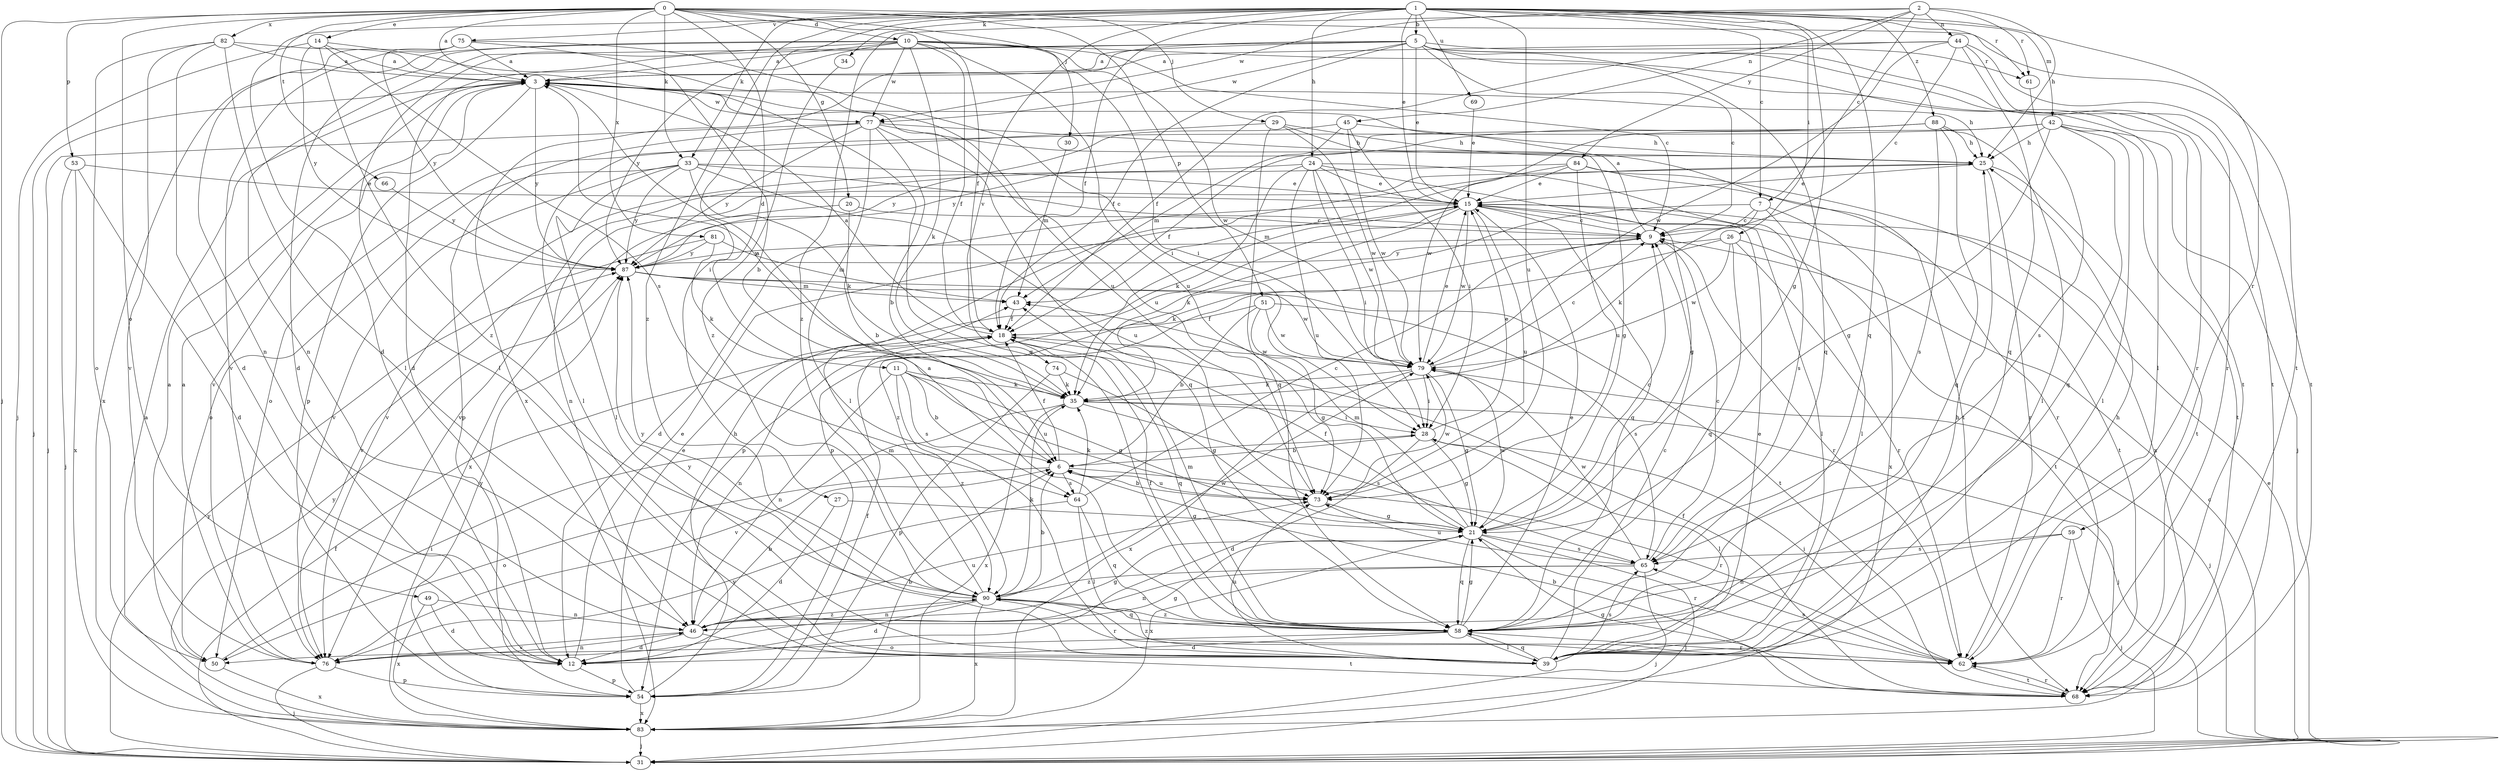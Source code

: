 strict digraph  {
0;
1;
2;
3;
5;
6;
7;
9;
10;
11;
12;
14;
15;
18;
20;
21;
24;
25;
26;
27;
28;
29;
30;
31;
33;
34;
35;
39;
42;
43;
44;
45;
46;
49;
50;
51;
53;
54;
58;
59;
61;
62;
64;
65;
66;
68;
69;
73;
74;
75;
76;
77;
79;
81;
82;
83;
84;
87;
88;
90;
0 -> 3  [label=a];
0 -> 10  [label=d];
0 -> 11  [label=d];
0 -> 14  [label=e];
0 -> 18  [label=f];
0 -> 20  [label=g];
0 -> 29  [label=j];
0 -> 30  [label=j];
0 -> 31  [label=j];
0 -> 33  [label=k];
0 -> 49  [label=o];
0 -> 51  [label=p];
0 -> 53  [label=p];
0 -> 66  [label=t];
0 -> 68  [label=t];
0 -> 81  [label=x];
0 -> 82  [label=x];
1 -> 5  [label=b];
1 -> 7  [label=c];
1 -> 12  [label=d];
1 -> 15  [label=e];
1 -> 18  [label=f];
1 -> 21  [label=g];
1 -> 24  [label=h];
1 -> 26  [label=i];
1 -> 27  [label=i];
1 -> 33  [label=k];
1 -> 34  [label=k];
1 -> 42  [label=m];
1 -> 58  [label=q];
1 -> 59  [label=r];
1 -> 61  [label=r];
1 -> 69  [label=u];
1 -> 73  [label=u];
1 -> 74  [label=v];
1 -> 75  [label=v];
1 -> 88  [label=z];
1 -> 90  [label=z];
2 -> 7  [label=c];
2 -> 25  [label=h];
2 -> 44  [label=n];
2 -> 45  [label=n];
2 -> 61  [label=r];
2 -> 77  [label=w];
2 -> 84  [label=y];
2 -> 90  [label=z];
3 -> 25  [label=h];
3 -> 31  [label=j];
3 -> 54  [label=p];
3 -> 73  [label=u];
3 -> 76  [label=v];
3 -> 77  [label=w];
3 -> 87  [label=y];
5 -> 3  [label=a];
5 -> 9  [label=c];
5 -> 12  [label=d];
5 -> 15  [label=e];
5 -> 18  [label=f];
5 -> 39  [label=l];
5 -> 46  [label=n];
5 -> 58  [label=q];
5 -> 61  [label=r];
5 -> 62  [label=r];
5 -> 68  [label=t];
5 -> 77  [label=w];
5 -> 83  [label=x];
6 -> 18  [label=f];
6 -> 50  [label=o];
6 -> 62  [label=r];
6 -> 64  [label=s];
6 -> 73  [label=u];
7 -> 9  [label=c];
7 -> 35  [label=k];
7 -> 39  [label=l];
7 -> 54  [label=p];
7 -> 83  [label=x];
9 -> 3  [label=a];
9 -> 35  [label=k];
9 -> 62  [label=r];
9 -> 87  [label=y];
10 -> 3  [label=a];
10 -> 9  [label=c];
10 -> 12  [label=d];
10 -> 18  [label=f];
10 -> 28  [label=i];
10 -> 35  [label=k];
10 -> 39  [label=l];
10 -> 68  [label=t];
10 -> 73  [label=u];
10 -> 77  [label=w];
10 -> 79  [label=w];
10 -> 83  [label=x];
10 -> 87  [label=y];
11 -> 6  [label=b];
11 -> 21  [label=g];
11 -> 35  [label=k];
11 -> 46  [label=n];
11 -> 64  [label=s];
11 -> 73  [label=u];
11 -> 90  [label=z];
12 -> 15  [label=e];
12 -> 54  [label=p];
14 -> 3  [label=a];
14 -> 31  [label=j];
14 -> 64  [label=s];
14 -> 73  [label=u];
14 -> 87  [label=y];
14 -> 90  [label=z];
15 -> 9  [label=c];
15 -> 12  [label=d];
15 -> 35  [label=k];
15 -> 39  [label=l];
15 -> 54  [label=p];
15 -> 58  [label=q];
15 -> 68  [label=t];
15 -> 73  [label=u];
15 -> 79  [label=w];
18 -> 3  [label=a];
18 -> 46  [label=n];
18 -> 58  [label=q];
18 -> 79  [label=w];
20 -> 6  [label=b];
20 -> 9  [label=c];
20 -> 83  [label=x];
21 -> 9  [label=c];
21 -> 18  [label=f];
21 -> 31  [label=j];
21 -> 43  [label=m];
21 -> 58  [label=q];
21 -> 62  [label=r];
21 -> 65  [label=s];
21 -> 79  [label=w];
21 -> 83  [label=x];
24 -> 15  [label=e];
24 -> 21  [label=g];
24 -> 28  [label=i];
24 -> 35  [label=k];
24 -> 65  [label=s];
24 -> 73  [label=u];
24 -> 76  [label=v];
24 -> 79  [label=w];
25 -> 15  [label=e];
25 -> 46  [label=n];
25 -> 62  [label=r];
25 -> 68  [label=t];
26 -> 58  [label=q];
26 -> 62  [label=r];
26 -> 68  [label=t];
26 -> 79  [label=w];
26 -> 87  [label=y];
26 -> 90  [label=z];
27 -> 12  [label=d];
27 -> 21  [label=g];
28 -> 6  [label=b];
28 -> 12  [label=d];
28 -> 15  [label=e];
28 -> 21  [label=g];
28 -> 39  [label=l];
29 -> 21  [label=g];
29 -> 25  [label=h];
29 -> 39  [label=l];
29 -> 58  [label=q];
29 -> 79  [label=w];
30 -> 43  [label=m];
31 -> 9  [label=c];
31 -> 15  [label=e];
31 -> 18  [label=f];
31 -> 87  [label=y];
33 -> 9  [label=c];
33 -> 15  [label=e];
33 -> 35  [label=k];
33 -> 39  [label=l];
33 -> 50  [label=o];
33 -> 73  [label=u];
33 -> 76  [label=v];
33 -> 87  [label=y];
34 -> 90  [label=z];
35 -> 3  [label=a];
35 -> 28  [label=i];
35 -> 31  [label=j];
35 -> 65  [label=s];
35 -> 76  [label=v];
35 -> 83  [label=x];
39 -> 9  [label=c];
39 -> 15  [label=e];
39 -> 25  [label=h];
39 -> 58  [label=q];
39 -> 65  [label=s];
39 -> 73  [label=u];
39 -> 87  [label=y];
42 -> 21  [label=g];
42 -> 25  [label=h];
42 -> 31  [label=j];
42 -> 39  [label=l];
42 -> 50  [label=o];
42 -> 58  [label=q];
42 -> 68  [label=t];
42 -> 79  [label=w];
43 -> 18  [label=f];
44 -> 3  [label=a];
44 -> 9  [label=c];
44 -> 18  [label=f];
44 -> 58  [label=q];
44 -> 62  [label=r];
44 -> 68  [label=t];
44 -> 79  [label=w];
45 -> 25  [label=h];
45 -> 28  [label=i];
45 -> 43  [label=m];
45 -> 79  [label=w];
45 -> 87  [label=y];
46 -> 6  [label=b];
46 -> 12  [label=d];
46 -> 21  [label=g];
46 -> 68  [label=t];
46 -> 73  [label=u];
46 -> 76  [label=v];
46 -> 90  [label=z];
49 -> 12  [label=d];
49 -> 46  [label=n];
49 -> 83  [label=x];
50 -> 3  [label=a];
50 -> 28  [label=i];
50 -> 83  [label=x];
51 -> 6  [label=b];
51 -> 18  [label=f];
51 -> 21  [label=g];
51 -> 65  [label=s];
51 -> 79  [label=w];
53 -> 12  [label=d];
53 -> 15  [label=e];
53 -> 31  [label=j];
53 -> 83  [label=x];
54 -> 6  [label=b];
54 -> 15  [label=e];
54 -> 18  [label=f];
54 -> 25  [label=h];
54 -> 83  [label=x];
54 -> 87  [label=y];
58 -> 3  [label=a];
58 -> 12  [label=d];
58 -> 15  [label=e];
58 -> 18  [label=f];
58 -> 21  [label=g];
58 -> 39  [label=l];
58 -> 43  [label=m];
58 -> 50  [label=o];
58 -> 62  [label=r];
58 -> 90  [label=z];
59 -> 31  [label=j];
59 -> 46  [label=n];
59 -> 62  [label=r];
59 -> 65  [label=s];
61 -> 65  [label=s];
62 -> 25  [label=h];
62 -> 28  [label=i];
62 -> 65  [label=s];
62 -> 68  [label=t];
62 -> 90  [label=z];
64 -> 9  [label=c];
64 -> 35  [label=k];
64 -> 39  [label=l];
64 -> 58  [label=q];
64 -> 76  [label=v];
65 -> 9  [label=c];
65 -> 31  [label=j];
65 -> 46  [label=n];
65 -> 73  [label=u];
65 -> 79  [label=w];
65 -> 90  [label=z];
66 -> 87  [label=y];
68 -> 6  [label=b];
68 -> 18  [label=f];
68 -> 21  [label=g];
68 -> 62  [label=r];
69 -> 15  [label=e];
73 -> 6  [label=b];
73 -> 21  [label=g];
73 -> 79  [label=w];
74 -> 21  [label=g];
74 -> 35  [label=k];
74 -> 54  [label=p];
75 -> 3  [label=a];
75 -> 6  [label=b];
75 -> 28  [label=i];
75 -> 46  [label=n];
75 -> 76  [label=v];
75 -> 87  [label=y];
76 -> 3  [label=a];
76 -> 21  [label=g];
76 -> 31  [label=j];
76 -> 46  [label=n];
76 -> 54  [label=p];
77 -> 6  [label=b];
77 -> 25  [label=h];
77 -> 31  [label=j];
77 -> 39  [label=l];
77 -> 54  [label=p];
77 -> 58  [label=q];
77 -> 68  [label=t];
77 -> 87  [label=y];
79 -> 9  [label=c];
79 -> 15  [label=e];
79 -> 21  [label=g];
79 -> 28  [label=i];
79 -> 31  [label=j];
79 -> 35  [label=k];
79 -> 83  [label=x];
81 -> 35  [label=k];
81 -> 43  [label=m];
81 -> 76  [label=v];
81 -> 87  [label=y];
82 -> 3  [label=a];
82 -> 12  [label=d];
82 -> 39  [label=l];
82 -> 50  [label=o];
82 -> 58  [label=q];
82 -> 76  [label=v];
83 -> 3  [label=a];
83 -> 31  [label=j];
83 -> 87  [label=y];
84 -> 15  [label=e];
84 -> 43  [label=m];
84 -> 62  [label=r];
84 -> 73  [label=u];
84 -> 76  [label=v];
84 -> 83  [label=x];
87 -> 43  [label=m];
87 -> 68  [label=t];
87 -> 79  [label=w];
88 -> 18  [label=f];
88 -> 25  [label=h];
88 -> 39  [label=l];
88 -> 58  [label=q];
88 -> 65  [label=s];
88 -> 87  [label=y];
90 -> 6  [label=b];
90 -> 12  [label=d];
90 -> 35  [label=k];
90 -> 43  [label=m];
90 -> 46  [label=n];
90 -> 58  [label=q];
90 -> 62  [label=r];
90 -> 79  [label=w];
90 -> 83  [label=x];
90 -> 87  [label=y];
}
